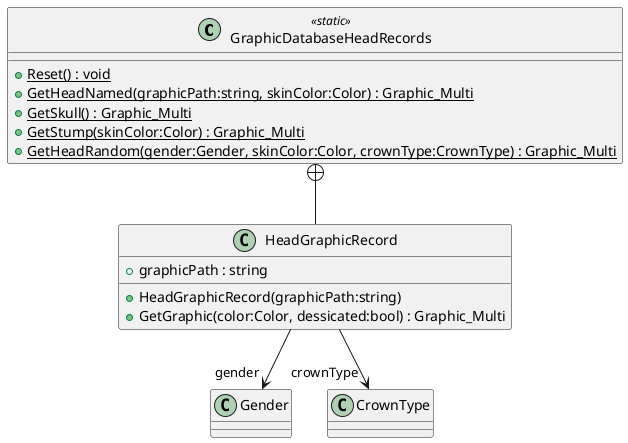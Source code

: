 @startuml
class GraphicDatabaseHeadRecords <<static>> {
    + {static} Reset() : void
    + {static} GetHeadNamed(graphicPath:string, skinColor:Color) : Graphic_Multi
    + {static} GetSkull() : Graphic_Multi
    + {static} GetStump(skinColor:Color) : Graphic_Multi
    + {static} GetHeadRandom(gender:Gender, skinColor:Color, crownType:CrownType) : Graphic_Multi
}
class HeadGraphicRecord {
    + graphicPath : string
    + HeadGraphicRecord(graphicPath:string)
    + GetGraphic(color:Color, dessicated:bool) : Graphic_Multi
}
GraphicDatabaseHeadRecords +-- HeadGraphicRecord
HeadGraphicRecord --> "gender" Gender
HeadGraphicRecord --> "crownType" CrownType
@enduml
